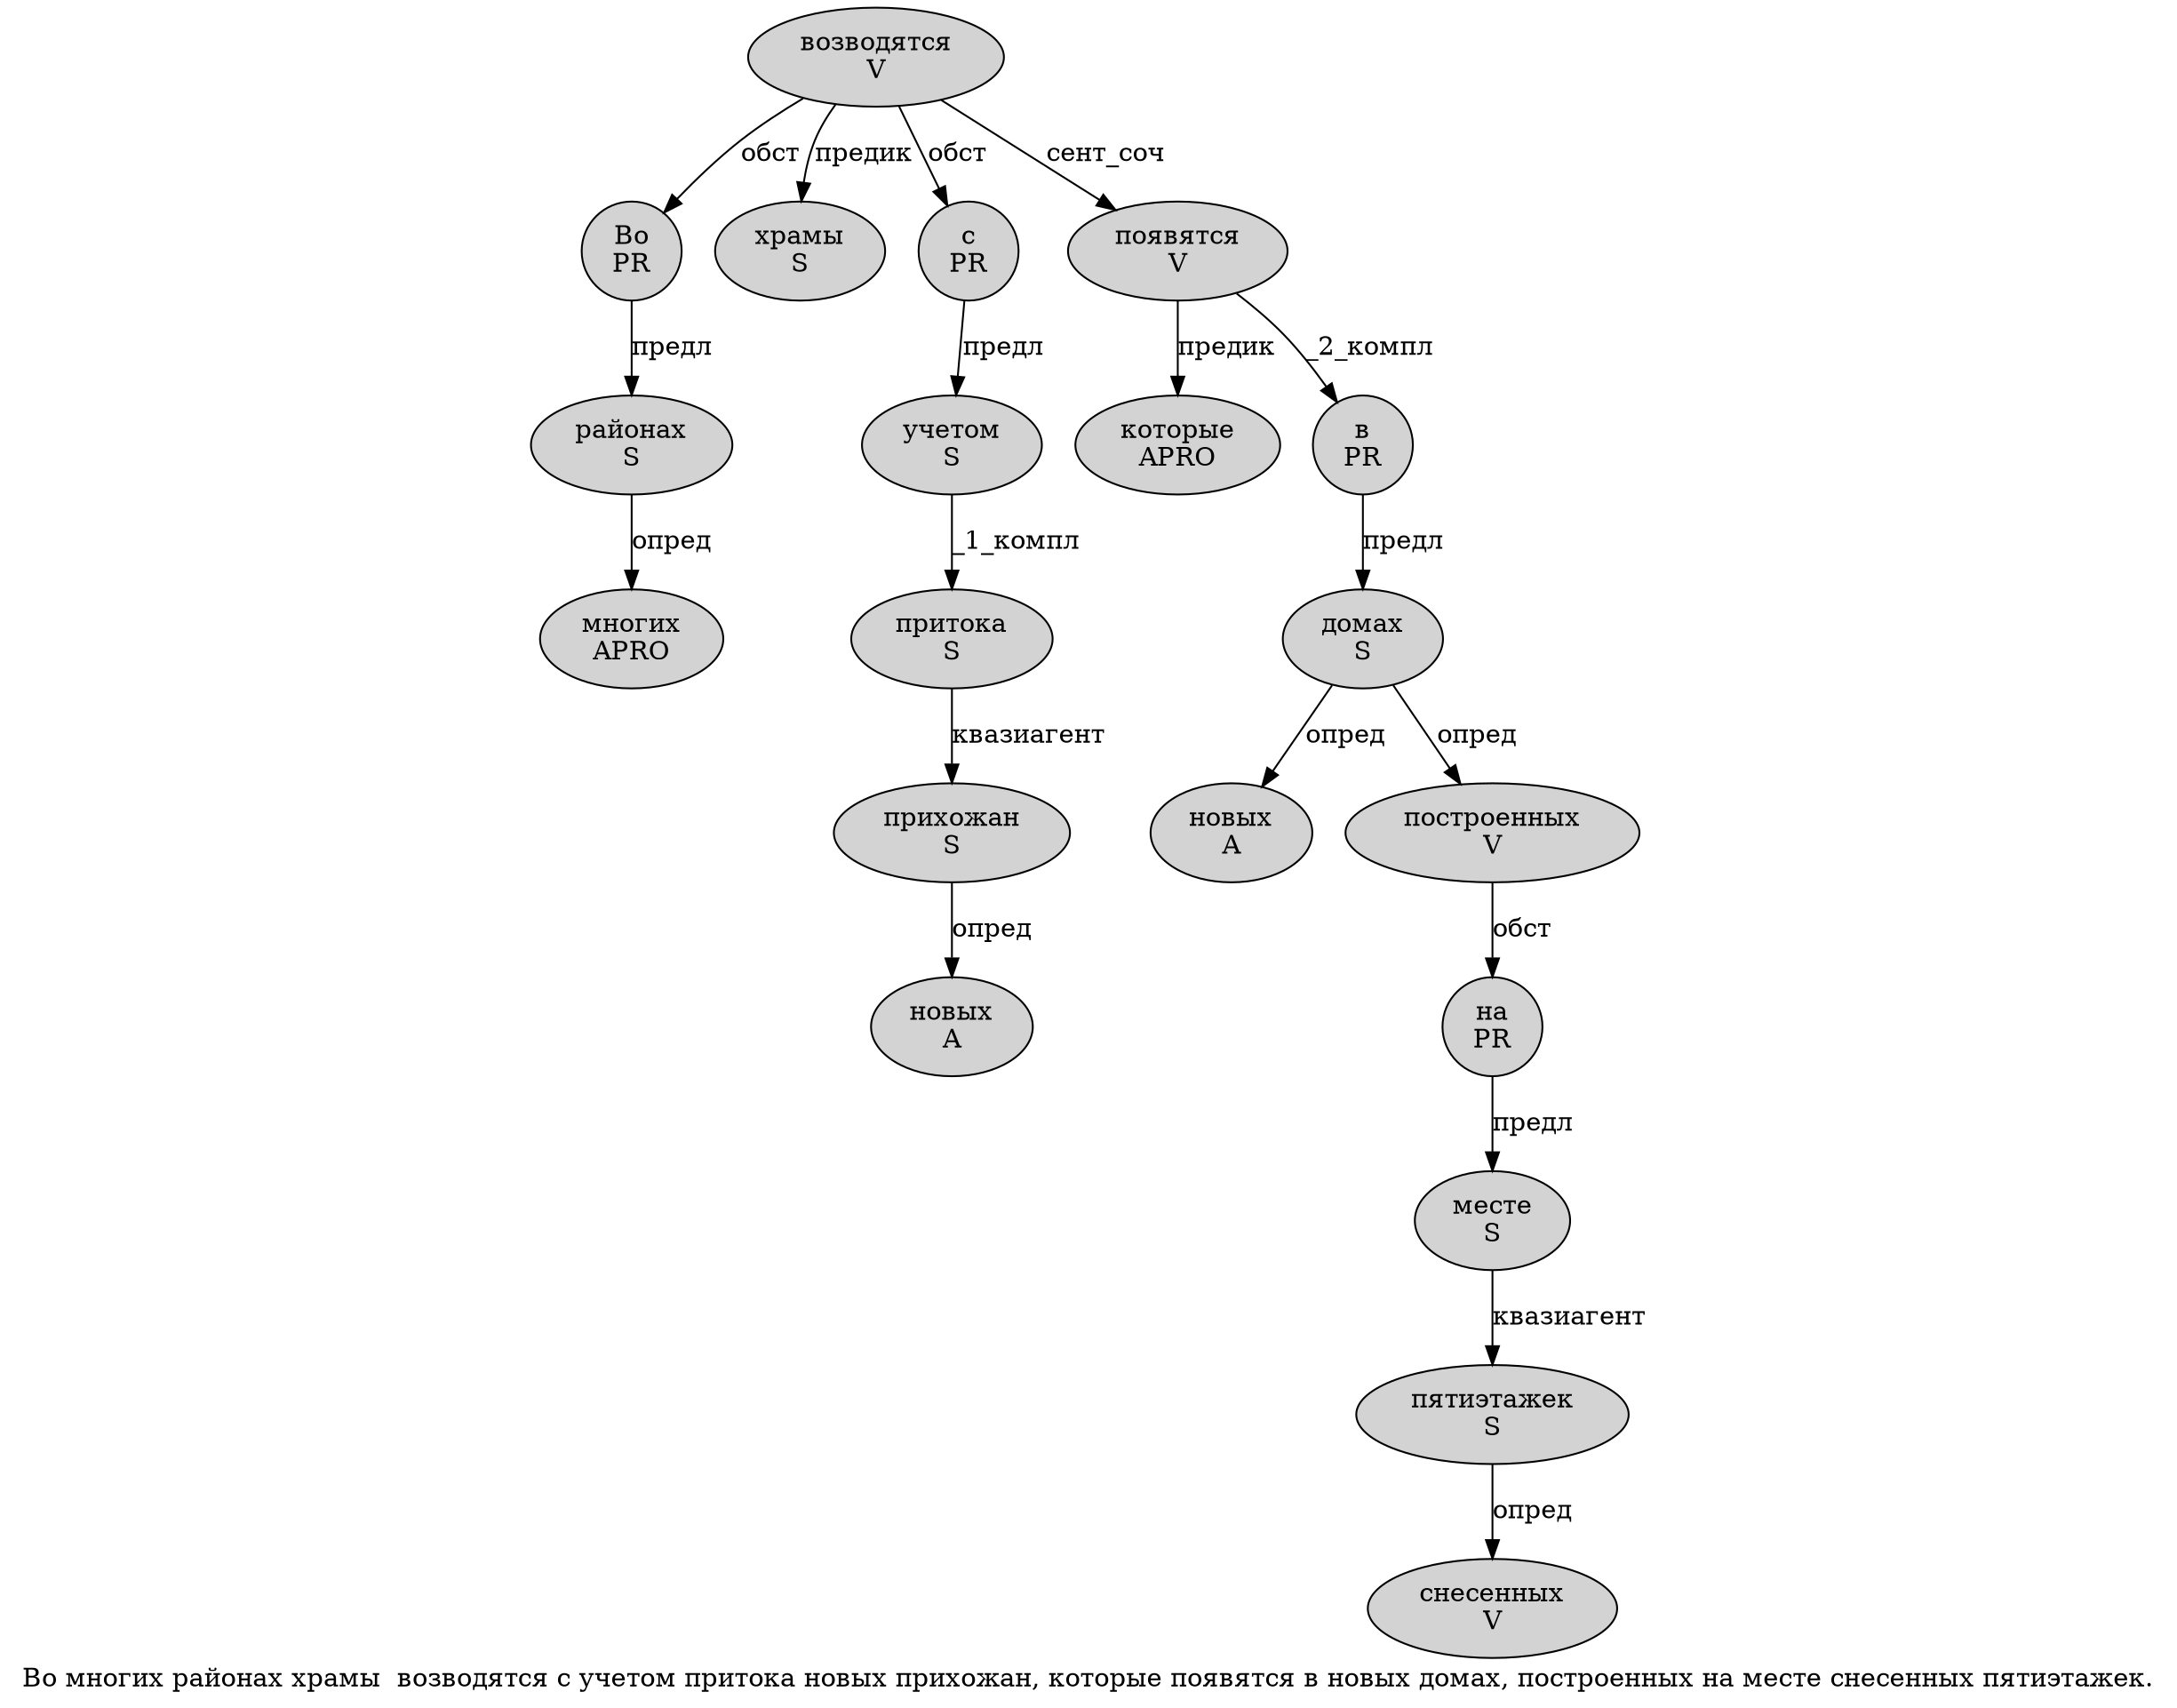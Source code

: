 digraph SENTENCE_146 {
	graph [label="Во многих районах храмы  возводятся с учетом притока новых прихожан, которые появятся в новых домах, построенных на месте снесенных пятиэтажек."]
	node [style=filled]
		0 [label="Во
PR" color="" fillcolor=lightgray penwidth=1 shape=ellipse]
		1 [label="многих
APRO" color="" fillcolor=lightgray penwidth=1 shape=ellipse]
		2 [label="районах
S" color="" fillcolor=lightgray penwidth=1 shape=ellipse]
		3 [label="храмы
S" color="" fillcolor=lightgray penwidth=1 shape=ellipse]
		4 [label="возводятся
V" color="" fillcolor=lightgray penwidth=1 shape=ellipse]
		5 [label="с
PR" color="" fillcolor=lightgray penwidth=1 shape=ellipse]
		6 [label="учетом
S" color="" fillcolor=lightgray penwidth=1 shape=ellipse]
		7 [label="притока
S" color="" fillcolor=lightgray penwidth=1 shape=ellipse]
		8 [label="новых
A" color="" fillcolor=lightgray penwidth=1 shape=ellipse]
		9 [label="прихожан
S" color="" fillcolor=lightgray penwidth=1 shape=ellipse]
		11 [label="которые
APRO" color="" fillcolor=lightgray penwidth=1 shape=ellipse]
		12 [label="появятся
V" color="" fillcolor=lightgray penwidth=1 shape=ellipse]
		13 [label="в
PR" color="" fillcolor=lightgray penwidth=1 shape=ellipse]
		14 [label="новых
A" color="" fillcolor=lightgray penwidth=1 shape=ellipse]
		15 [label="домах
S" color="" fillcolor=lightgray penwidth=1 shape=ellipse]
		17 [label="построенных
V" color="" fillcolor=lightgray penwidth=1 shape=ellipse]
		18 [label="на
PR" color="" fillcolor=lightgray penwidth=1 shape=ellipse]
		19 [label="месте
S" color="" fillcolor=lightgray penwidth=1 shape=ellipse]
		20 [label="снесенных
V" color="" fillcolor=lightgray penwidth=1 shape=ellipse]
		21 [label="пятиэтажек
S" color="" fillcolor=lightgray penwidth=1 shape=ellipse]
			5 -> 6 [label="предл"]
			13 -> 15 [label="предл"]
			9 -> 8 [label="опред"]
			19 -> 21 [label="квазиагент"]
			7 -> 9 [label="квазиагент"]
			15 -> 14 [label="опред"]
			15 -> 17 [label="опред"]
			6 -> 7 [label="_1_компл"]
			4 -> 0 [label="обст"]
			4 -> 3 [label="предик"]
			4 -> 5 [label="обст"]
			4 -> 12 [label="сент_соч"]
			21 -> 20 [label="опред"]
			17 -> 18 [label="обст"]
			0 -> 2 [label="предл"]
			18 -> 19 [label="предл"]
			12 -> 11 [label="предик"]
			12 -> 13 [label="_2_компл"]
			2 -> 1 [label="опред"]
}